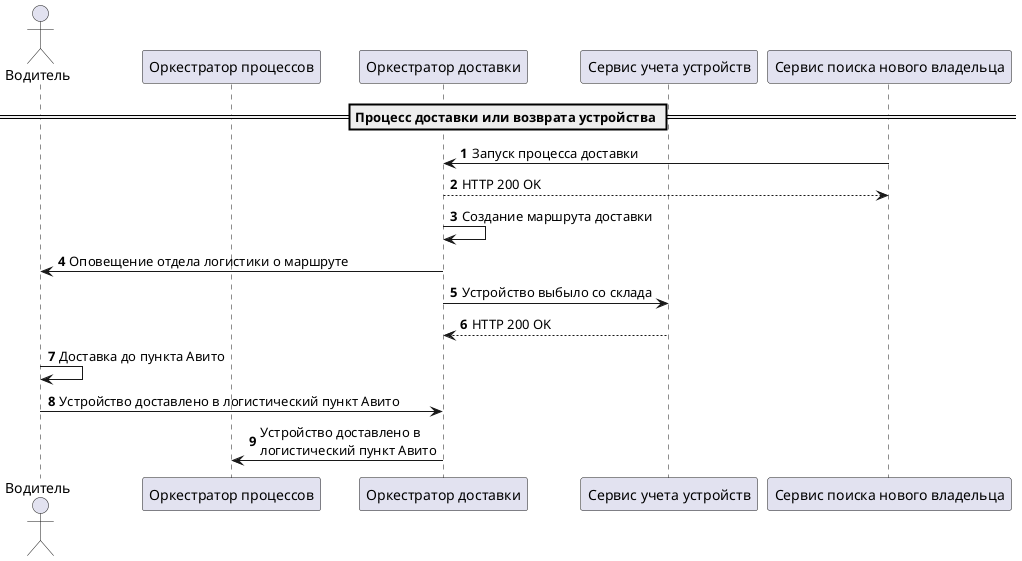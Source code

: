 @startuml
autonumber


actor Водитель
participant "Оркестратор процессов" as op
participant "Оркестратор доставки" as od
participant "Сервис учета устройств" as suu
participant "Сервис поиска нового владельца" as spnv


== Процесс доставки или возврата устройства ==
spnv -> od: Запуск процесса доставки
od --> spnv: HTTP 200 OK
od -> od: Создание маршрута доставки
od -> Водитель: Оповещение отдела логистики о маршруте
od -> suu: Устройство выбыло со склада
suu --> od: HTTP 200 OK
Водитель -> Водитель: Доставка до пункта Авито
Водитель -> od: Устройство доставлено в логистический пункт Авито
od -> op: Устройство доставлено в \nлогистический пункт Авито



@enduml